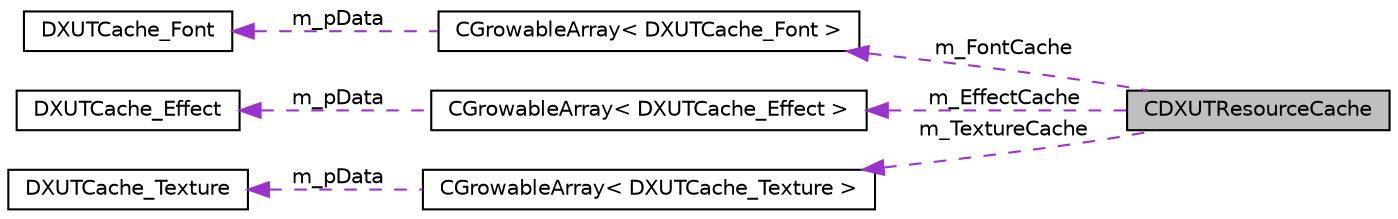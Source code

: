 digraph G
{
  edge [fontname="Helvetica",fontsize="10",labelfontname="Helvetica",labelfontsize="10"];
  node [fontname="Helvetica",fontsize="10",shape=record];
  rankdir="LR";
  Node1 [label="CDXUTResourceCache",height=0.2,width=0.4,color="black", fillcolor="grey75", style="filled" fontcolor="black"];
  Node2 -> Node1 [dir="back",color="darkorchid3",fontsize="10",style="dashed",label=" m_FontCache" ,fontname="Helvetica"];
  Node2 [label="CGrowableArray\< DXUTCache_Font \>",height=0.2,width=0.4,color="black", fillcolor="white", style="filled",URL="$class_c_growable_array.html"];
  Node3 -> Node2 [dir="back",color="darkorchid3",fontsize="10",style="dashed",label=" m_pData" ,fontname="Helvetica"];
  Node3 [label="DXUTCache_Font",height=0.2,width=0.4,color="black", fillcolor="white", style="filled",URL="$struct_d_x_u_t_cache___font.html"];
  Node4 -> Node1 [dir="back",color="darkorchid3",fontsize="10",style="dashed",label=" m_EffectCache" ,fontname="Helvetica"];
  Node4 [label="CGrowableArray\< DXUTCache_Effect \>",height=0.2,width=0.4,color="black", fillcolor="white", style="filled",URL="$class_c_growable_array.html"];
  Node5 -> Node4 [dir="back",color="darkorchid3",fontsize="10",style="dashed",label=" m_pData" ,fontname="Helvetica"];
  Node5 [label="DXUTCache_Effect",height=0.2,width=0.4,color="black", fillcolor="white", style="filled",URL="$struct_d_x_u_t_cache___effect.html"];
  Node6 -> Node1 [dir="back",color="darkorchid3",fontsize="10",style="dashed",label=" m_TextureCache" ,fontname="Helvetica"];
  Node6 [label="CGrowableArray\< DXUTCache_Texture \>",height=0.2,width=0.4,color="black", fillcolor="white", style="filled",URL="$class_c_growable_array.html"];
  Node7 -> Node6 [dir="back",color="darkorchid3",fontsize="10",style="dashed",label=" m_pData" ,fontname="Helvetica"];
  Node7 [label="DXUTCache_Texture",height=0.2,width=0.4,color="black", fillcolor="white", style="filled",URL="$struct_d_x_u_t_cache___texture.html"];
}
